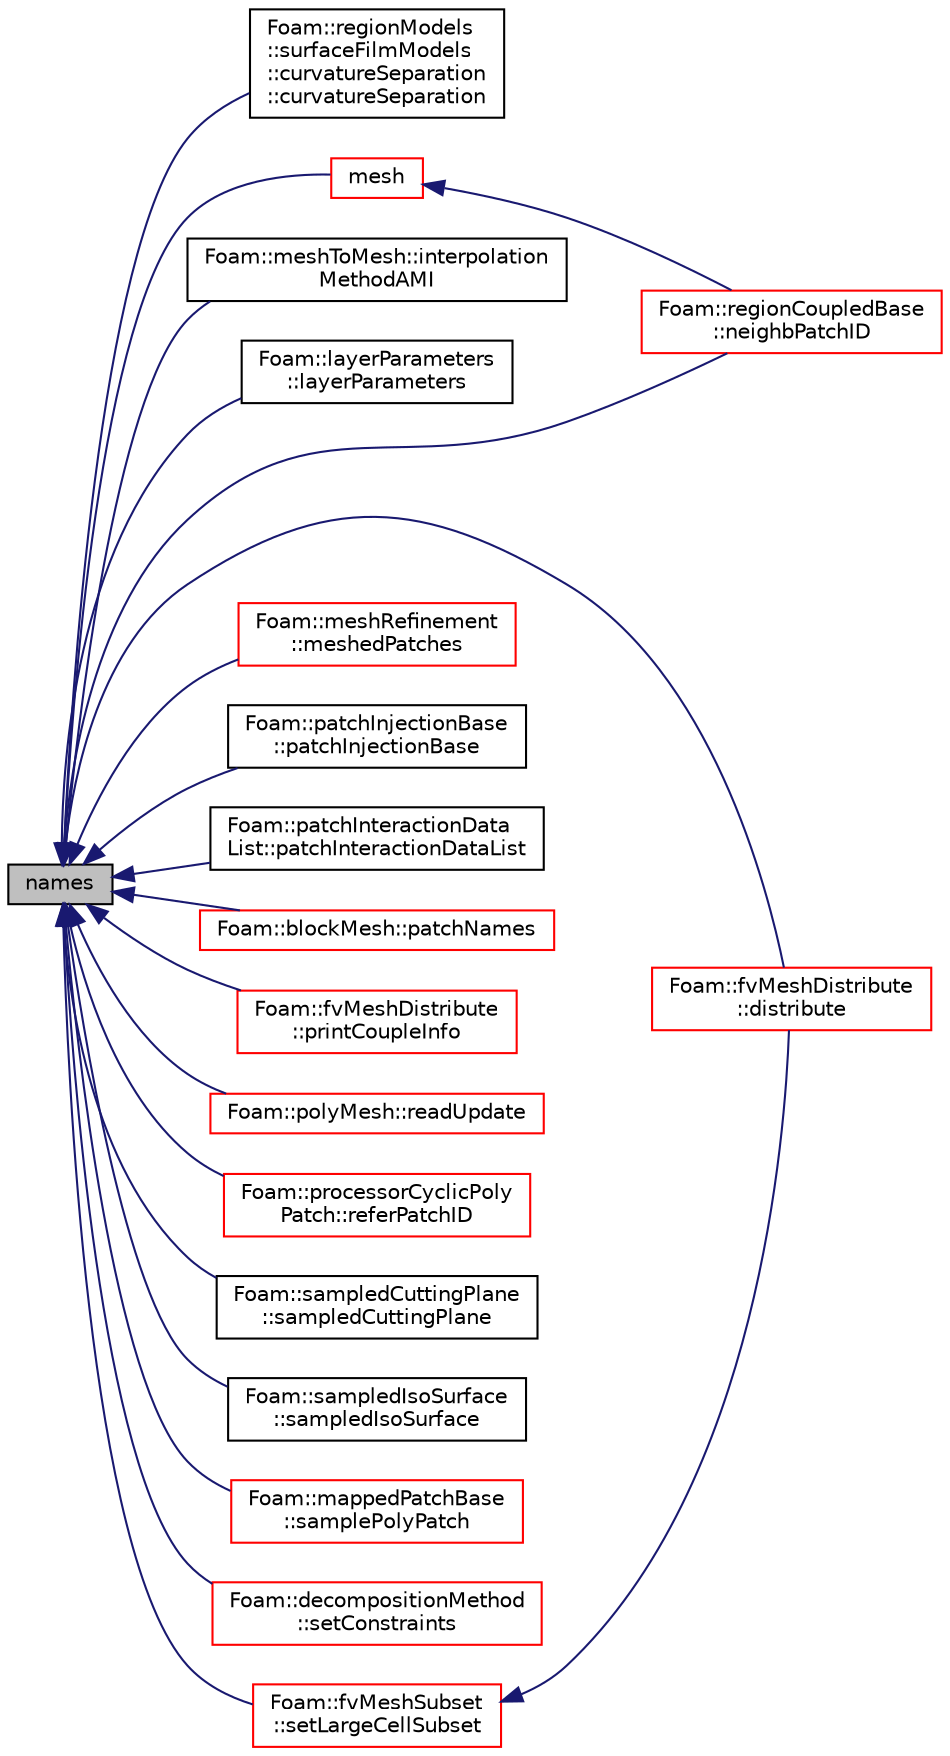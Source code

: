 digraph "names"
{
  bgcolor="transparent";
  edge [fontname="Helvetica",fontsize="10",labelfontname="Helvetica",labelfontsize="10"];
  node [fontname="Helvetica",fontsize="10",shape=record];
  rankdir="LR";
  Node1 [label="names",height=0.2,width=0.4,color="black", fillcolor="grey75", style="filled", fontcolor="black"];
  Node1 -> Node2 [dir="back",color="midnightblue",fontsize="10",style="solid",fontname="Helvetica"];
  Node2 [label="Foam::regionModels\l::surfaceFilmModels\l::curvatureSeparation\l::curvatureSeparation",height=0.2,width=0.4,color="black",URL="$a00454.html#a9222f6abd6732386986265a43f56ea30",tooltip="Construct from surface film model. "];
  Node1 -> Node3 [dir="back",color="midnightblue",fontsize="10",style="solid",fontname="Helvetica"];
  Node3 [label="Foam::fvMeshDistribute\l::distribute",height=0.2,width=0.4,color="red",URL="$a00891.html#acb11a389cf765470aea69d37a526cf1f",tooltip="Send cells to neighbours according to distribution. "];
  Node1 -> Node4 [dir="back",color="midnightblue",fontsize="10",style="solid",fontname="Helvetica"];
  Node4 [label="Foam::meshToMesh::interpolation\lMethodAMI",height=0.2,width=0.4,color="black",URL="$a01503.html#aef7049b730f1c37232e66c147569b92b",tooltip="Conversion between mesh and patch interpolation methods. "];
  Node1 -> Node5 [dir="back",color="midnightblue",fontsize="10",style="solid",fontname="Helvetica"];
  Node5 [label="Foam::layerParameters\l::layerParameters",height=0.2,width=0.4,color="black",URL="$a01296.html#a0bca0e83ae5dc91bf83bfda4f12ac795",tooltip="Construct from dictionary. "];
  Node1 -> Node6 [dir="back",color="midnightblue",fontsize="10",style="solid",fontname="Helvetica"];
  Node6 [label="mesh",height=0.2,width=0.4,color="red",URL="$a01943.html#aa51573bc757d5d5bb058db0464886447",tooltip="Return the mesh reference. "];
  Node6 -> Node7 [dir="back",color="midnightblue",fontsize="10",style="solid",fontname="Helvetica"];
  Node7 [label="Foam::regionCoupledBase\l::neighbPatchID",height=0.2,width=0.4,color="red",URL="$a02158.html#a5c827b6fffa3dadbe60d9d74ec9140d8",tooltip="Neighbour patch ID. "];
  Node1 -> Node8 [dir="back",color="midnightblue",fontsize="10",style="solid",fontname="Helvetica"];
  Node8 [label="Foam::meshRefinement\l::meshedPatches",height=0.2,width=0.4,color="red",URL="$a01498.html#afe4fe61a5ee777c81696f3c83858cf62",tooltip="Get patchIDs for patches added in addMeshedPatch. "];
  Node1 -> Node7 [dir="back",color="midnightblue",fontsize="10",style="solid",fontname="Helvetica"];
  Node1 -> Node9 [dir="back",color="midnightblue",fontsize="10",style="solid",fontname="Helvetica"];
  Node9 [label="Foam::patchInjectionBase\l::patchInjectionBase",height=0.2,width=0.4,color="black",URL="$a01836.html#a64c19b20dfa68bf32dc46dd10079f8a0",tooltip="Construct from mesh and patch name. "];
  Node1 -> Node10 [dir="back",color="midnightblue",fontsize="10",style="solid",fontname="Helvetica"];
  Node10 [label="Foam::patchInteractionData\lList::patchInteractionDataList",height=0.2,width=0.4,color="black",URL="$a01839.html#a6ceb0b9c160f0dffd9ce6257b8521a8f",tooltip="Construct from Istream. "];
  Node1 -> Node11 [dir="back",color="midnightblue",fontsize="10",style="solid",fontname="Helvetica"];
  Node11 [label="Foam::blockMesh::patchNames",height=0.2,width=0.4,color="red",URL="$a00146.html#a15ae17dff98f2f1d12eeb7a736bdc5ac",tooltip="Return patch names. "];
  Node1 -> Node12 [dir="back",color="midnightblue",fontsize="10",style="solid",fontname="Helvetica"];
  Node12 [label="Foam::fvMeshDistribute\l::printCoupleInfo",height=0.2,width=0.4,color="red",URL="$a00891.html#a0b2e9e5ba94679bbc5d807ecf02687e2",tooltip="Print some info on coupling data. "];
  Node1 -> Node13 [dir="back",color="midnightblue",fontsize="10",style="solid",fontname="Helvetica"];
  Node13 [label="Foam::polyMesh::readUpdate",height=0.2,width=0.4,color="red",URL="$a01949.html#a9d298b9dbcdbe96c85e7ea556233a8c2",tooltip="Update the mesh based on the mesh files saved in. "];
  Node1 -> Node14 [dir="back",color="midnightblue",fontsize="10",style="solid",fontname="Helvetica"];
  Node14 [label="Foam::processorCyclicPoly\lPatch::referPatchID",height=0.2,width=0.4,color="red",URL="$a02016.html#a60cd6cc94d949d7fc5e0c3e265ee8423",tooltip="Referring patchID. "];
  Node1 -> Node15 [dir="back",color="midnightblue",fontsize="10",style="solid",fontname="Helvetica"];
  Node15 [label="Foam::sampledCuttingPlane\l::sampledCuttingPlane",height=0.2,width=0.4,color="black",URL="$a02280.html#aecbcf2c3dfc39ff92ce64d94953147be",tooltip="Construct from dictionary. "];
  Node1 -> Node16 [dir="back",color="midnightblue",fontsize="10",style="solid",fontname="Helvetica"];
  Node16 [label="Foam::sampledIsoSurface\l::sampledIsoSurface",height=0.2,width=0.4,color="black",URL="$a02281.html#a292a1d14dcf9c7e12fd820f84bd3eefc",tooltip="Construct from dictionary. "];
  Node1 -> Node17 [dir="back",color="midnightblue",fontsize="10",style="solid",fontname="Helvetica"];
  Node17 [label="Foam::mappedPatchBase\l::samplePolyPatch",height=0.2,width=0.4,color="red",URL="$a01445.html#a3434acc5afba1f7b7b8f4c573befd8b3",tooltip="Get the patch on the region. "];
  Node1 -> Node18 [dir="back",color="midnightblue",fontsize="10",style="solid",fontname="Helvetica"];
  Node18 [label="Foam::decompositionMethod\l::setConstraints",height=0.2,width=0.4,color="red",URL="$a00513.html#a36608a91d1c00b41284eaf46b895387c",tooltip="Helper: extract constraints: "];
  Node1 -> Node19 [dir="back",color="midnightblue",fontsize="10",style="solid",fontname="Helvetica"];
  Node19 [label="Foam::fvMeshSubset\l::setLargeCellSubset",height=0.2,width=0.4,color="red",URL="$a00894.html#aa5aecd31ebb23c10811eb60949808165",tooltip="Set the subset from all cells with region == currentRegion. "];
  Node19 -> Node3 [dir="back",color="midnightblue",fontsize="10",style="solid",fontname="Helvetica"];
}

